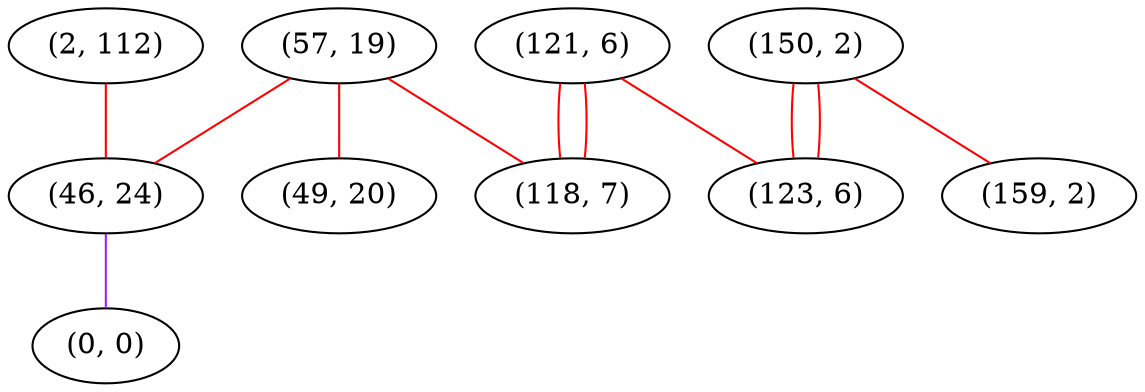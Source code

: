 graph "" {
"(2, 112)";
"(150, 2)";
"(57, 19)";
"(121, 6)";
"(46, 24)";
"(49, 20)";
"(0, 0)";
"(118, 7)";
"(123, 6)";
"(159, 2)";
"(2, 112)" -- "(46, 24)"  [color=red, key=0, weight=1];
"(150, 2)" -- "(159, 2)"  [color=red, key=0, weight=1];
"(150, 2)" -- "(123, 6)"  [color=red, key=0, weight=1];
"(150, 2)" -- "(123, 6)"  [color=red, key=1, weight=1];
"(57, 19)" -- "(118, 7)"  [color=red, key=0, weight=1];
"(57, 19)" -- "(46, 24)"  [color=red, key=0, weight=1];
"(57, 19)" -- "(49, 20)"  [color=red, key=0, weight=1];
"(121, 6)" -- "(118, 7)"  [color=red, key=0, weight=1];
"(121, 6)" -- "(118, 7)"  [color=red, key=1, weight=1];
"(121, 6)" -- "(123, 6)"  [color=red, key=0, weight=1];
"(46, 24)" -- "(0, 0)"  [color=purple, key=0, weight=4];
}
